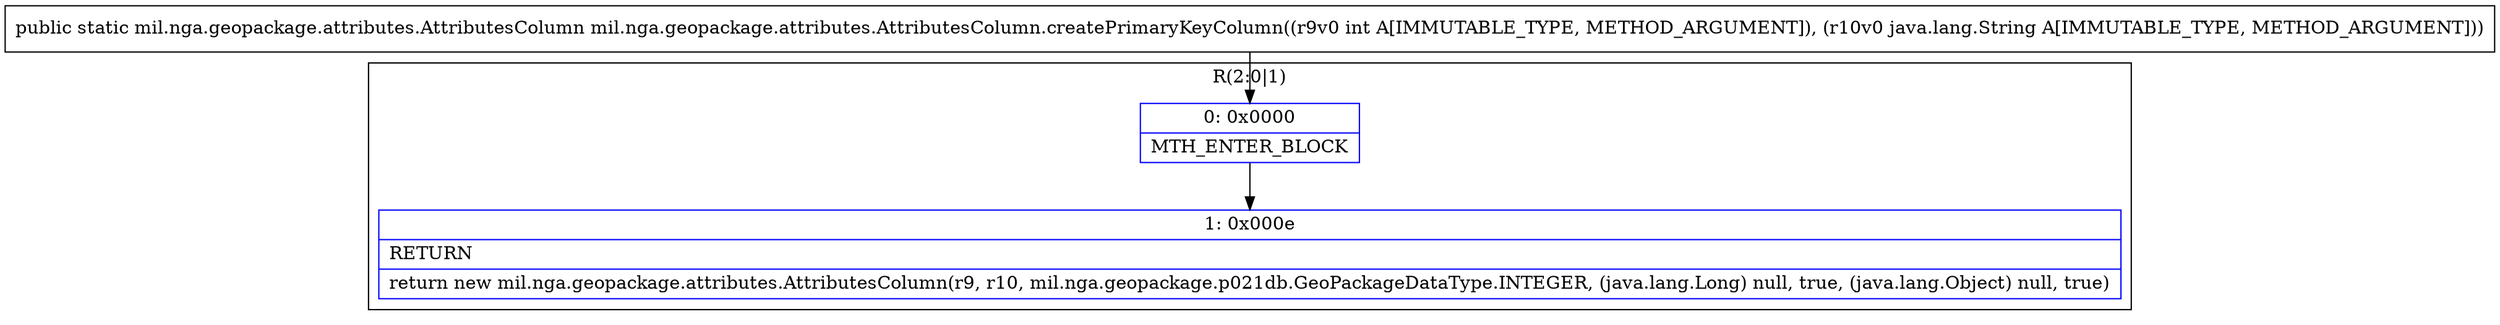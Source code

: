 digraph "CFG formil.nga.geopackage.attributes.AttributesColumn.createPrimaryKeyColumn(ILjava\/lang\/String;)Lmil\/nga\/geopackage\/attributes\/AttributesColumn;" {
subgraph cluster_Region_145777588 {
label = "R(2:0|1)";
node [shape=record,color=blue];
Node_0 [shape=record,label="{0\:\ 0x0000|MTH_ENTER_BLOCK\l}"];
Node_1 [shape=record,label="{1\:\ 0x000e|RETURN\l|return new mil.nga.geopackage.attributes.AttributesColumn(r9, r10, mil.nga.geopackage.p021db.GeoPackageDataType.INTEGER, (java.lang.Long) null, true, (java.lang.Object) null, true)\l}"];
}
MethodNode[shape=record,label="{public static mil.nga.geopackage.attributes.AttributesColumn mil.nga.geopackage.attributes.AttributesColumn.createPrimaryKeyColumn((r9v0 int A[IMMUTABLE_TYPE, METHOD_ARGUMENT]), (r10v0 java.lang.String A[IMMUTABLE_TYPE, METHOD_ARGUMENT])) }"];
MethodNode -> Node_0;
Node_0 -> Node_1;
}

